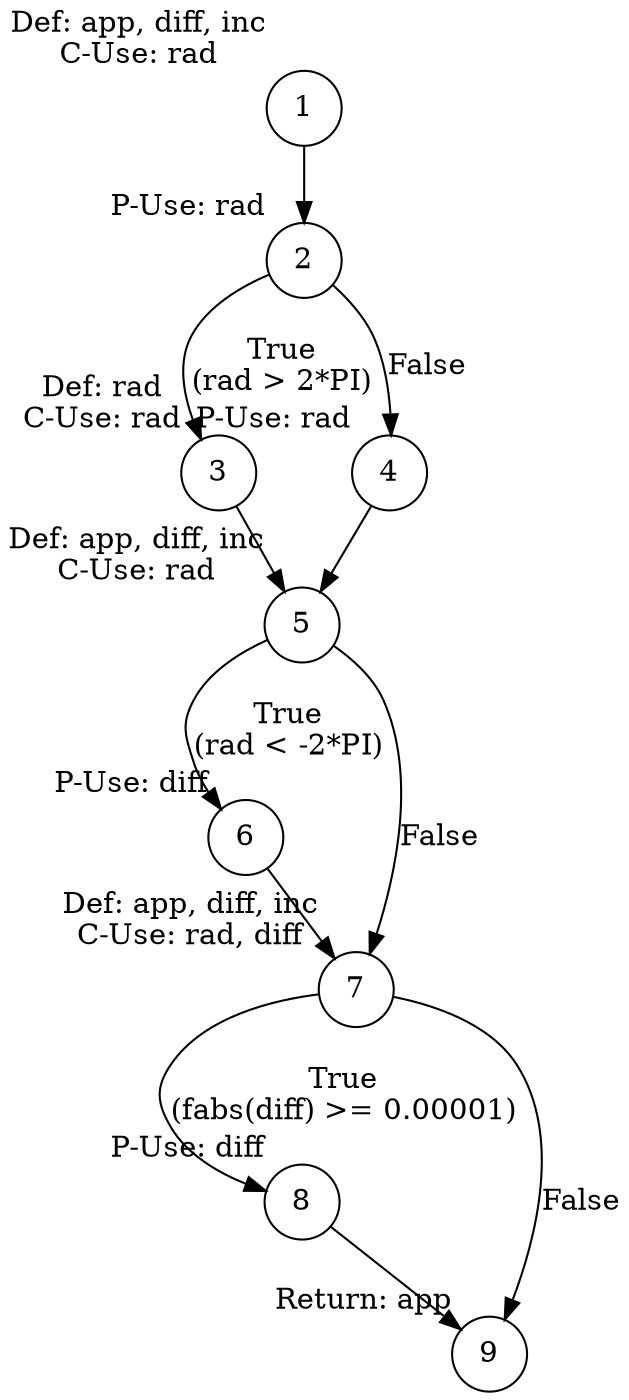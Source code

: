 digraph sin {
    rankdir=TB;
    node [shape=circle];
    
    1 [label="1", xlabel="Def: app, diff, inc\nC-Use: rad"];
    2 [label="2", xlabel="P-Use: rad"];
    3 [label="3", xlabel="Def: rad\nC-Use: rad"];
    4 [label="4", xlabel="P-Use: rad"];
    5 [label="5", xlabel="Def: app, diff, inc\nC-Use: rad"];
    6 [label="6", xlabel="P-Use: diff"];
    7 [label="7", xlabel="Def: app, diff, inc\nC-Use: rad, diff"];
    8 [label="8", xlabel="P-Use: diff"];
    9 [label="9", xlabel="Return: app"];
    
    1 -> 2;
    2 -> 3 [label="True\n(rad > 2*PI)"];
    2 -> 4 [label="False"];
    3 -> 5;
    4 -> 5;
    5 -> 6 [label="True\n(rad < -2*PI)"];
    5 -> 7 [label="False"];
    6 -> 7;
    7 -> 8 [label="True\n(fabs(diff) >= 0.00001)"];
    7 -> 9 [label="False"];
    8 -> 9;
}